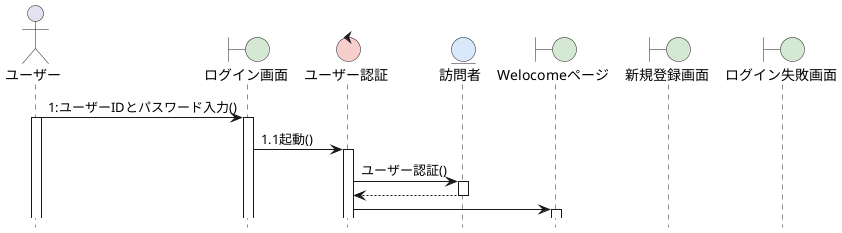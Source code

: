 @startuml

hide footbox
skinparam boundaryBackgroundColor #D5E8D4
skinparam controlBackgroundColor  #F8CECC
skinparam entityBackgroundColor   #DAE8FC

actor ユーザー as A
boundary ログイン画面 as B1
control ユーザー認証 as B2
entity 訪問者 as B4
boundary Welocomeページ as B5
boundary 新規登録画面 as B6
boundary ログイン失敗画面 as B7





A -> B1: 1:ユーザーIDとパスワード入力()
activate A
activate B1

B1 -> B2: 1.1起動()
activate B2

B2 -> B4:ユーザー認証()
activate B4
B4 --> B2:
deactivate B4

B2 -> B5:
activate B5

@enduml